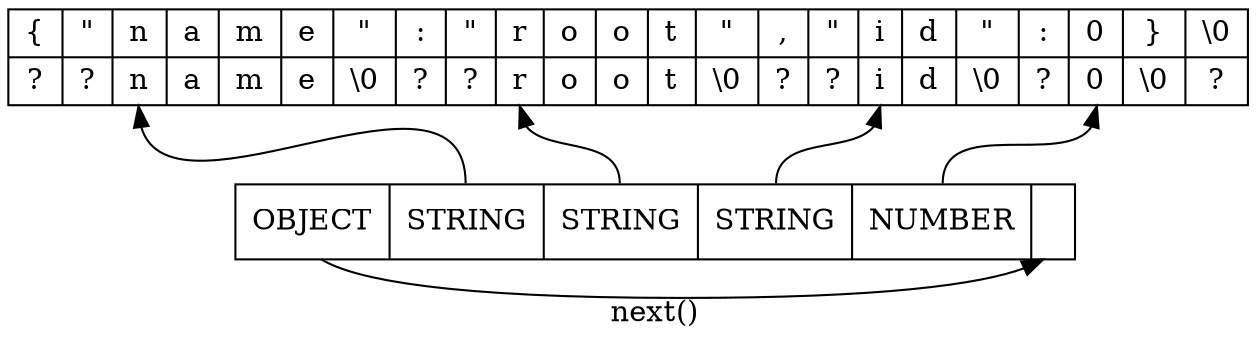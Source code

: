 digraph G {

graph [ rankdir=BT ]

json [ shape=record label="{\{|?}|{\"|?}|{n|<name>n}|{a|a}|{m|m}|{e|e}|{\"|\\0}|{:|?}|{\"|?}|{r|<root>r}|{o|o}|{o|o}|{t|t}|{\"|\\0}|{,|?}|{\"|?}|{i|<id>i}|{d|d}|{\"|\\0}|{:|?}|{0|<0>0}|{\}|\\0}|{\\0|?}"]


token [ shape=record label="{{<_>OBJECT|<name>STRING|<root>STRING|<id>STRING|<0>NUMBER|<end>}}"]

token:name->json:name
token:root->json:root
token:id->json:id
token:0->json:0
token:_->token:end [ label="next()"]

}
